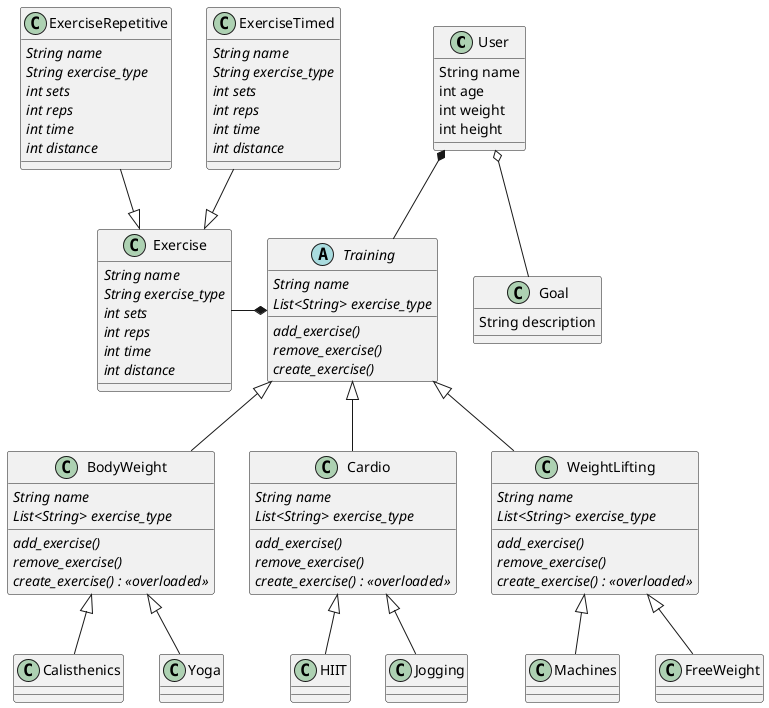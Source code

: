 @startuml FitnessUml

class User {
    String name
    int age
    int weight
    int height
}

class Goal {
    String description
}


class Exercise {
    {abstract} String name
    {abstract} String exercise_type
    {abstract} int sets
    {abstract} int reps
    {abstract} int time
    {abstract} int distance
}

class ExerciseRepetitive {
    {abstract} String name
    {abstract} String exercise_type
    {abstract} int sets
    {abstract} int reps
    {abstract} int time
    {abstract} int distance
}

class ExerciseTimed {
    {abstract} String name
    {abstract} String exercise_type
    {abstract} int sets
    {abstract} int reps
    {abstract} int time
    {abstract} int distance
}


abstract class Training {
    {abstract} String name
    {abstract} List<String> exercise_type
    {abstract} add_exercise()
    {abstract} remove_exercise()
    {abstract} create_exercise()
}

class BodyWeight {
    {abstract} String name
    {abstract} List<String> exercise_type
    {abstract} add_exercise()
    {abstract} remove_exercise()
    {abstract} create_exercise() : <<overloaded>>
}

class Cardio {
    {abstract} String name
    {abstract} List<String> exercise_type
    {abstract} add_exercise()
    {abstract} remove_exercise()
    {abstract} create_exercise() : <<overloaded>>

}

class WeightLifting {
    {abstract} String name
    {abstract} List<String> exercise_type
    {abstract} add_exercise()
    {abstract} remove_exercise()
    {abstract} create_exercise() : <<overloaded>>
}

class Calisthenics {
    
}

class Yoga {
    
}

class HIIT {
    
}

class Jogging {
    
}

class Machines {
    
}

class FreeWeight {
    
}

User o-- Goal
User *-- Training

ExerciseTimed --|> Exercise
ExerciseRepetitive --|> Exercise

Exercise -* Training

Training <|-- BodyWeight
Training <|-- Cardio
Training <|-- WeightLifting

BodyWeight <|-- Calisthenics
BodyWeight <|-- Yoga
Cardio <|-- HIIT
Cardio <|-- Jogging
WeightLifting <|-- FreeWeight
WeightLifting <|-- Machines

@enduml